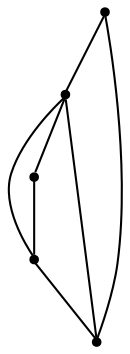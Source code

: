 graph {
  node [shape=point,comment="{\"directed\":false,\"doi\":\"10.4230/LIPIcs.GD.2024.29\",\"figure\":\"10 (3)\"}"]

  v0 [pos="896.9413505195631,770.7419685437935"]
  v1 [pos="485.5190386732977,473.48737330831864"]
  v2 [pos="799.4963624276915,473.48737330831864"]
  v3 [pos="388.4913662448495,772.0270586650577"]
  v4 [pos="642.9249565928521,955.2506964789133"]

  v0 -- v1 [id="-1",pos="896.9413505195631,770.7419685437935 485.5190386732977,473.48737330831864 485.5190386732977,473.48737330831864 485.5190386732977,473.48737330831864"]
  v3 -- v0 [id="-2",pos="388.4913662448495,772.0270586650577 896.9413505195631,770.7419685437935 896.9413505195631,770.7419685437935 896.9413505195631,770.7419685437935"]
  v1 -- v2 [id="-3",pos="485.5190386732977,473.48737330831864 799.4963624276915,473.48737330831864 799.4963624276915,473.48737330831864 799.4963624276915,473.48737330831864"]
  v1 -- v3 [id="-4",pos="485.5190386732977,473.48737330831864 388.4913662448495,772.0270586650577 388.4913662448495,772.0270586650577 388.4913662448495,772.0270586650577"]
  v1 -- v4 [id="-5",pos="485.5190386732977,473.48737330831864 642.9249565928521,955.2506964789133 642.9249565928521,955.2506964789133 642.9249565928521,955.2506964789133"]
  v2 -- v3 [id="-6",pos="799.4963624276915,473.48737330831864 388.4913662448495,772.0270586650577 388.4913662448495,772.0270586650577 388.4913662448495,772.0270586650577"]
  v4 -- v2 [id="-7",pos="642.9249565928521,955.2506964789133 799.4963624276915,473.48737330831864 799.4963624276915,473.48737330831864 799.4963624276915,473.48737330831864"]
}